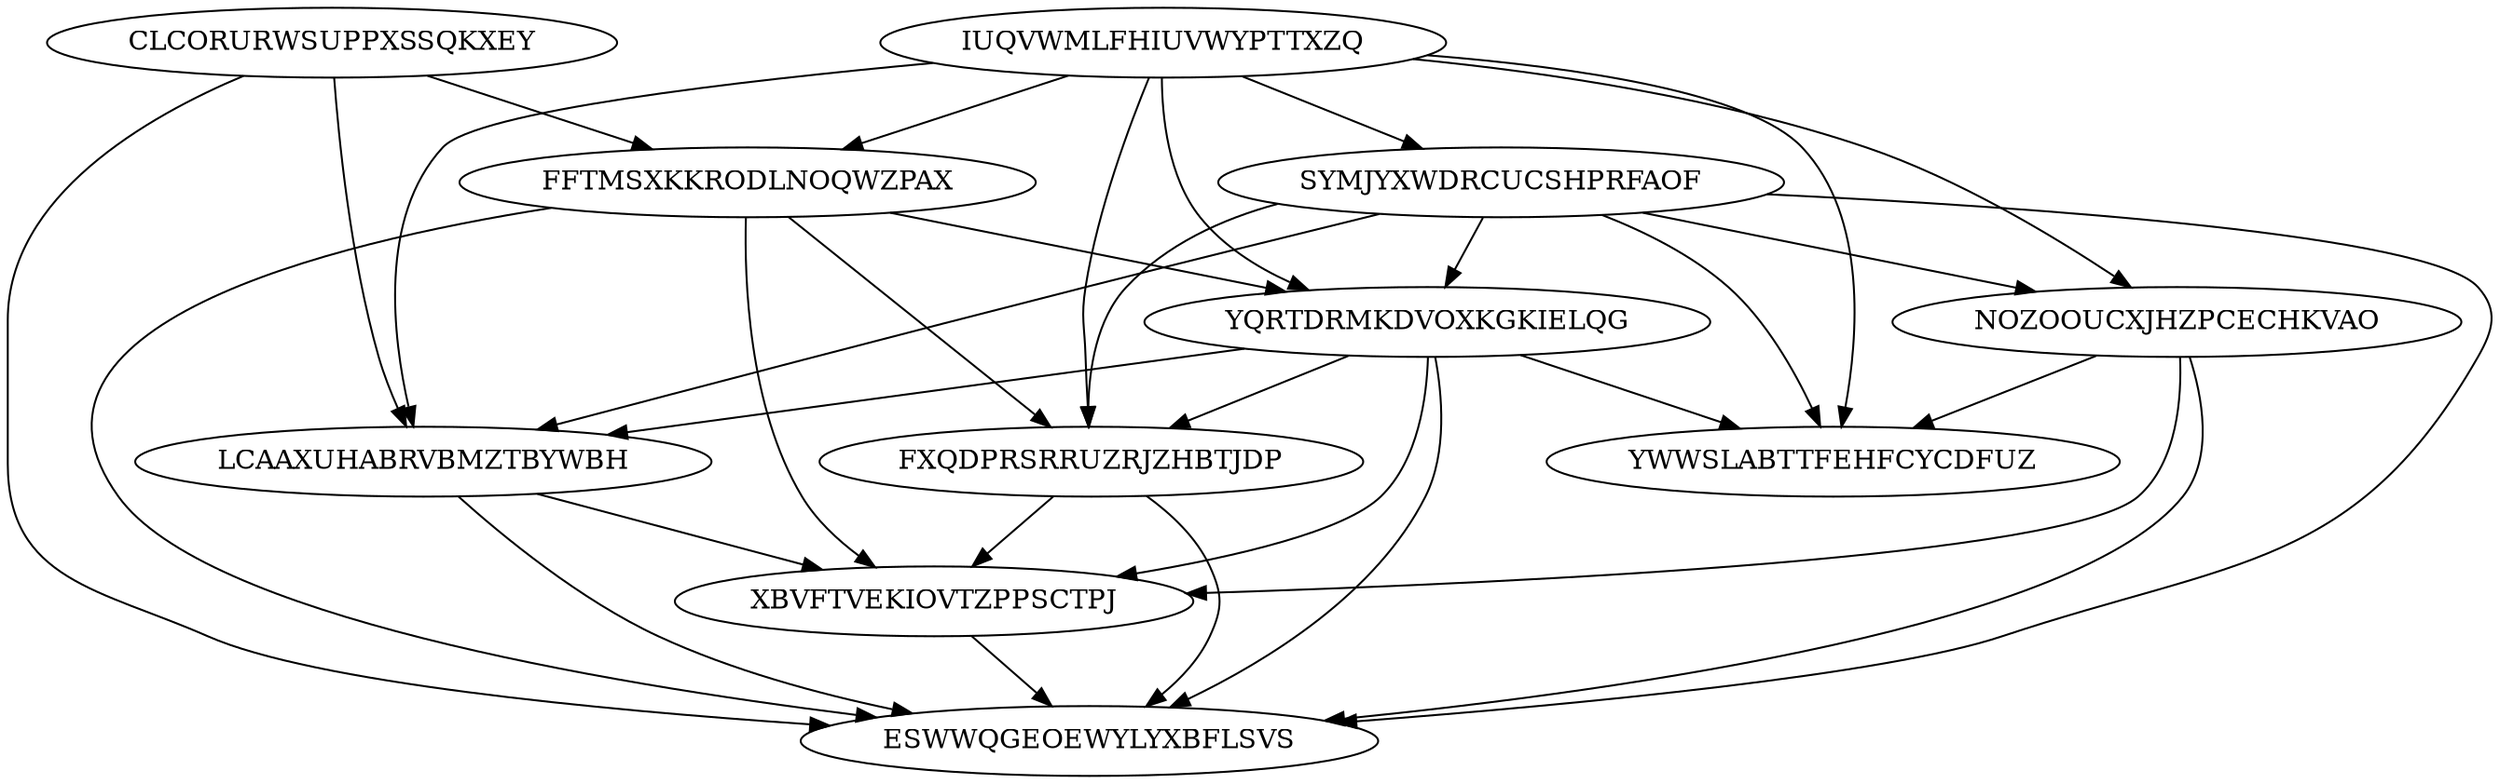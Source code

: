 digraph "N11M33" {
	CLCORURWSUPPXSSQKXEY			[Weight=12, Start=0, Processor=1];
	IUQVWMLFHIUVWYPTTXZQ			[Weight=13, Start=0, Processor=2];
	SYMJYXWDRCUCSHPRFAOF			[Weight=10, Start=13, Processor=2];
	FFTMSXKKRODLNOQWZPAX			[Weight=20, Start=24, Processor=2];
	YQRTDRMKDVOXKGKIELQG			[Weight=14, Start=44, Processor=2];
	NOZOOUCXJHZPCECHKVAO			[Weight=17, Start=39, Processor=3];
	LCAAXUHABRVBMZTBYWBH			[Weight=14, Start=58, Processor=2];
	FXQDPRSRRUZRJZHBTJDP			[Weight=17, Start=72, Processor=2];
	YWWSLABTTFEHFCYCDFUZ			[Weight=20, Start=75, Processor=1];
	XBVFTVEKIOVTZPPSCTPJ			[Weight=14, Start=89, Processor=2];
	ESWWQGEOEWYLYXBFLSVS			[Weight=15, Start=103, Processor=2];
	NOZOOUCXJHZPCECHKVAO -> ESWWQGEOEWYLYXBFLSVS		[Weight=15];
	YQRTDRMKDVOXKGKIELQG -> XBVFTVEKIOVTZPPSCTPJ		[Weight=20];
	NOZOOUCXJHZPCECHKVAO -> XBVFTVEKIOVTZPPSCTPJ		[Weight=11];
	YQRTDRMKDVOXKGKIELQG -> ESWWQGEOEWYLYXBFLSVS		[Weight=10];
	FFTMSXKKRODLNOQWZPAX -> XBVFTVEKIOVTZPPSCTPJ		[Weight=17];
	LCAAXUHABRVBMZTBYWBH -> ESWWQGEOEWYLYXBFLSVS		[Weight=14];
	IUQVWMLFHIUVWYPTTXZQ -> NOZOOUCXJHZPCECHKVAO		[Weight=20];
	IUQVWMLFHIUVWYPTTXZQ -> LCAAXUHABRVBMZTBYWBH		[Weight=18];
	IUQVWMLFHIUVWYPTTXZQ -> FXQDPRSRRUZRJZHBTJDP		[Weight=12];
	SYMJYXWDRCUCSHPRFAOF -> NOZOOUCXJHZPCECHKVAO		[Weight=16];
	SYMJYXWDRCUCSHPRFAOF -> LCAAXUHABRVBMZTBYWBH		[Weight=12];
	IUQVWMLFHIUVWYPTTXZQ -> YQRTDRMKDVOXKGKIELQG		[Weight=12];
	IUQVWMLFHIUVWYPTTXZQ -> SYMJYXWDRCUCSHPRFAOF		[Weight=13];
	SYMJYXWDRCUCSHPRFAOF -> ESWWQGEOEWYLYXBFLSVS		[Weight=12];
	FFTMSXKKRODLNOQWZPAX -> YQRTDRMKDVOXKGKIELQG		[Weight=14];
	CLCORURWSUPPXSSQKXEY -> ESWWQGEOEWYLYXBFLSVS		[Weight=12];
	IUQVWMLFHIUVWYPTTXZQ -> YWWSLABTTFEHFCYCDFUZ		[Weight=11];
	SYMJYXWDRCUCSHPRFAOF -> YWWSLABTTFEHFCYCDFUZ		[Weight=13];
	SYMJYXWDRCUCSHPRFAOF -> FXQDPRSRRUZRJZHBTJDP		[Weight=17];
	LCAAXUHABRVBMZTBYWBH -> XBVFTVEKIOVTZPPSCTPJ		[Weight=12];
	CLCORURWSUPPXSSQKXEY -> FFTMSXKKRODLNOQWZPAX		[Weight=12];
	XBVFTVEKIOVTZPPSCTPJ -> ESWWQGEOEWYLYXBFLSVS		[Weight=14];
	YQRTDRMKDVOXKGKIELQG -> YWWSLABTTFEHFCYCDFUZ		[Weight=17];
	NOZOOUCXJHZPCECHKVAO -> YWWSLABTTFEHFCYCDFUZ		[Weight=11];
	FXQDPRSRRUZRJZHBTJDP -> ESWWQGEOEWYLYXBFLSVS		[Weight=16];
	FFTMSXKKRODLNOQWZPAX -> FXQDPRSRRUZRJZHBTJDP		[Weight=14];
	CLCORURWSUPPXSSQKXEY -> LCAAXUHABRVBMZTBYWBH		[Weight=13];
	SYMJYXWDRCUCSHPRFAOF -> YQRTDRMKDVOXKGKIELQG		[Weight=10];
	YQRTDRMKDVOXKGKIELQG -> LCAAXUHABRVBMZTBYWBH		[Weight=10];
	FXQDPRSRRUZRJZHBTJDP -> XBVFTVEKIOVTZPPSCTPJ		[Weight=19];
	YQRTDRMKDVOXKGKIELQG -> FXQDPRSRRUZRJZHBTJDP		[Weight=18];
	FFTMSXKKRODLNOQWZPAX -> ESWWQGEOEWYLYXBFLSVS		[Weight=17];
	IUQVWMLFHIUVWYPTTXZQ -> FFTMSXKKRODLNOQWZPAX		[Weight=16];
}
